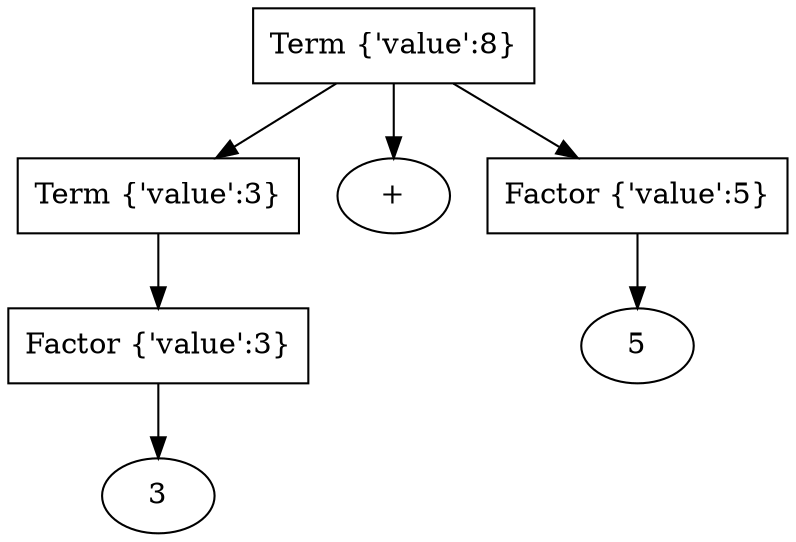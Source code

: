 digraph {
t1 [shape=rect, label="Term {'value':8}"];
t2 [shape=rect, label="Term {'value':3}"];
pl [label="+"];
f1 [shape=rect, label="Factor {'value':3}"];
f2 [shape=rect, label="Factor {'value':5}"];
n1 [label="3"];
n2 [label="5"];

t1 -> t2;
t1 -> pl;
t1 -> f2;
t2 -> f1;
f1 -> n1;
f2 -> n2;
}

